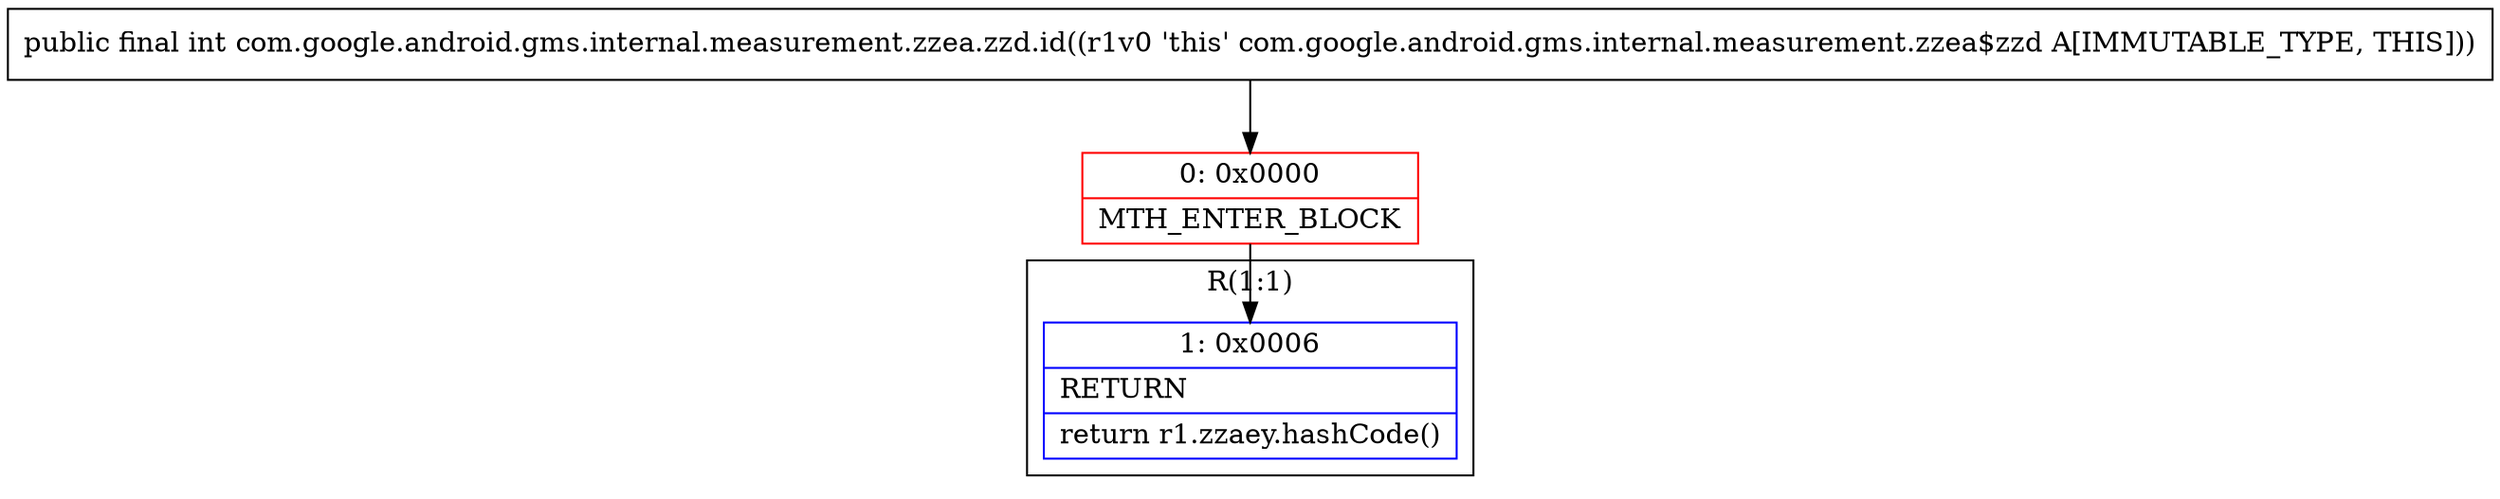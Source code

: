 digraph "CFG forcom.google.android.gms.internal.measurement.zzea.zzd.id()I" {
subgraph cluster_Region_1438097420 {
label = "R(1:1)";
node [shape=record,color=blue];
Node_1 [shape=record,label="{1\:\ 0x0006|RETURN\l|return r1.zzaey.hashCode()\l}"];
}
Node_0 [shape=record,color=red,label="{0\:\ 0x0000|MTH_ENTER_BLOCK\l}"];
MethodNode[shape=record,label="{public final int com.google.android.gms.internal.measurement.zzea.zzd.id((r1v0 'this' com.google.android.gms.internal.measurement.zzea$zzd A[IMMUTABLE_TYPE, THIS])) }"];
MethodNode -> Node_0;
Node_0 -> Node_1;
}

